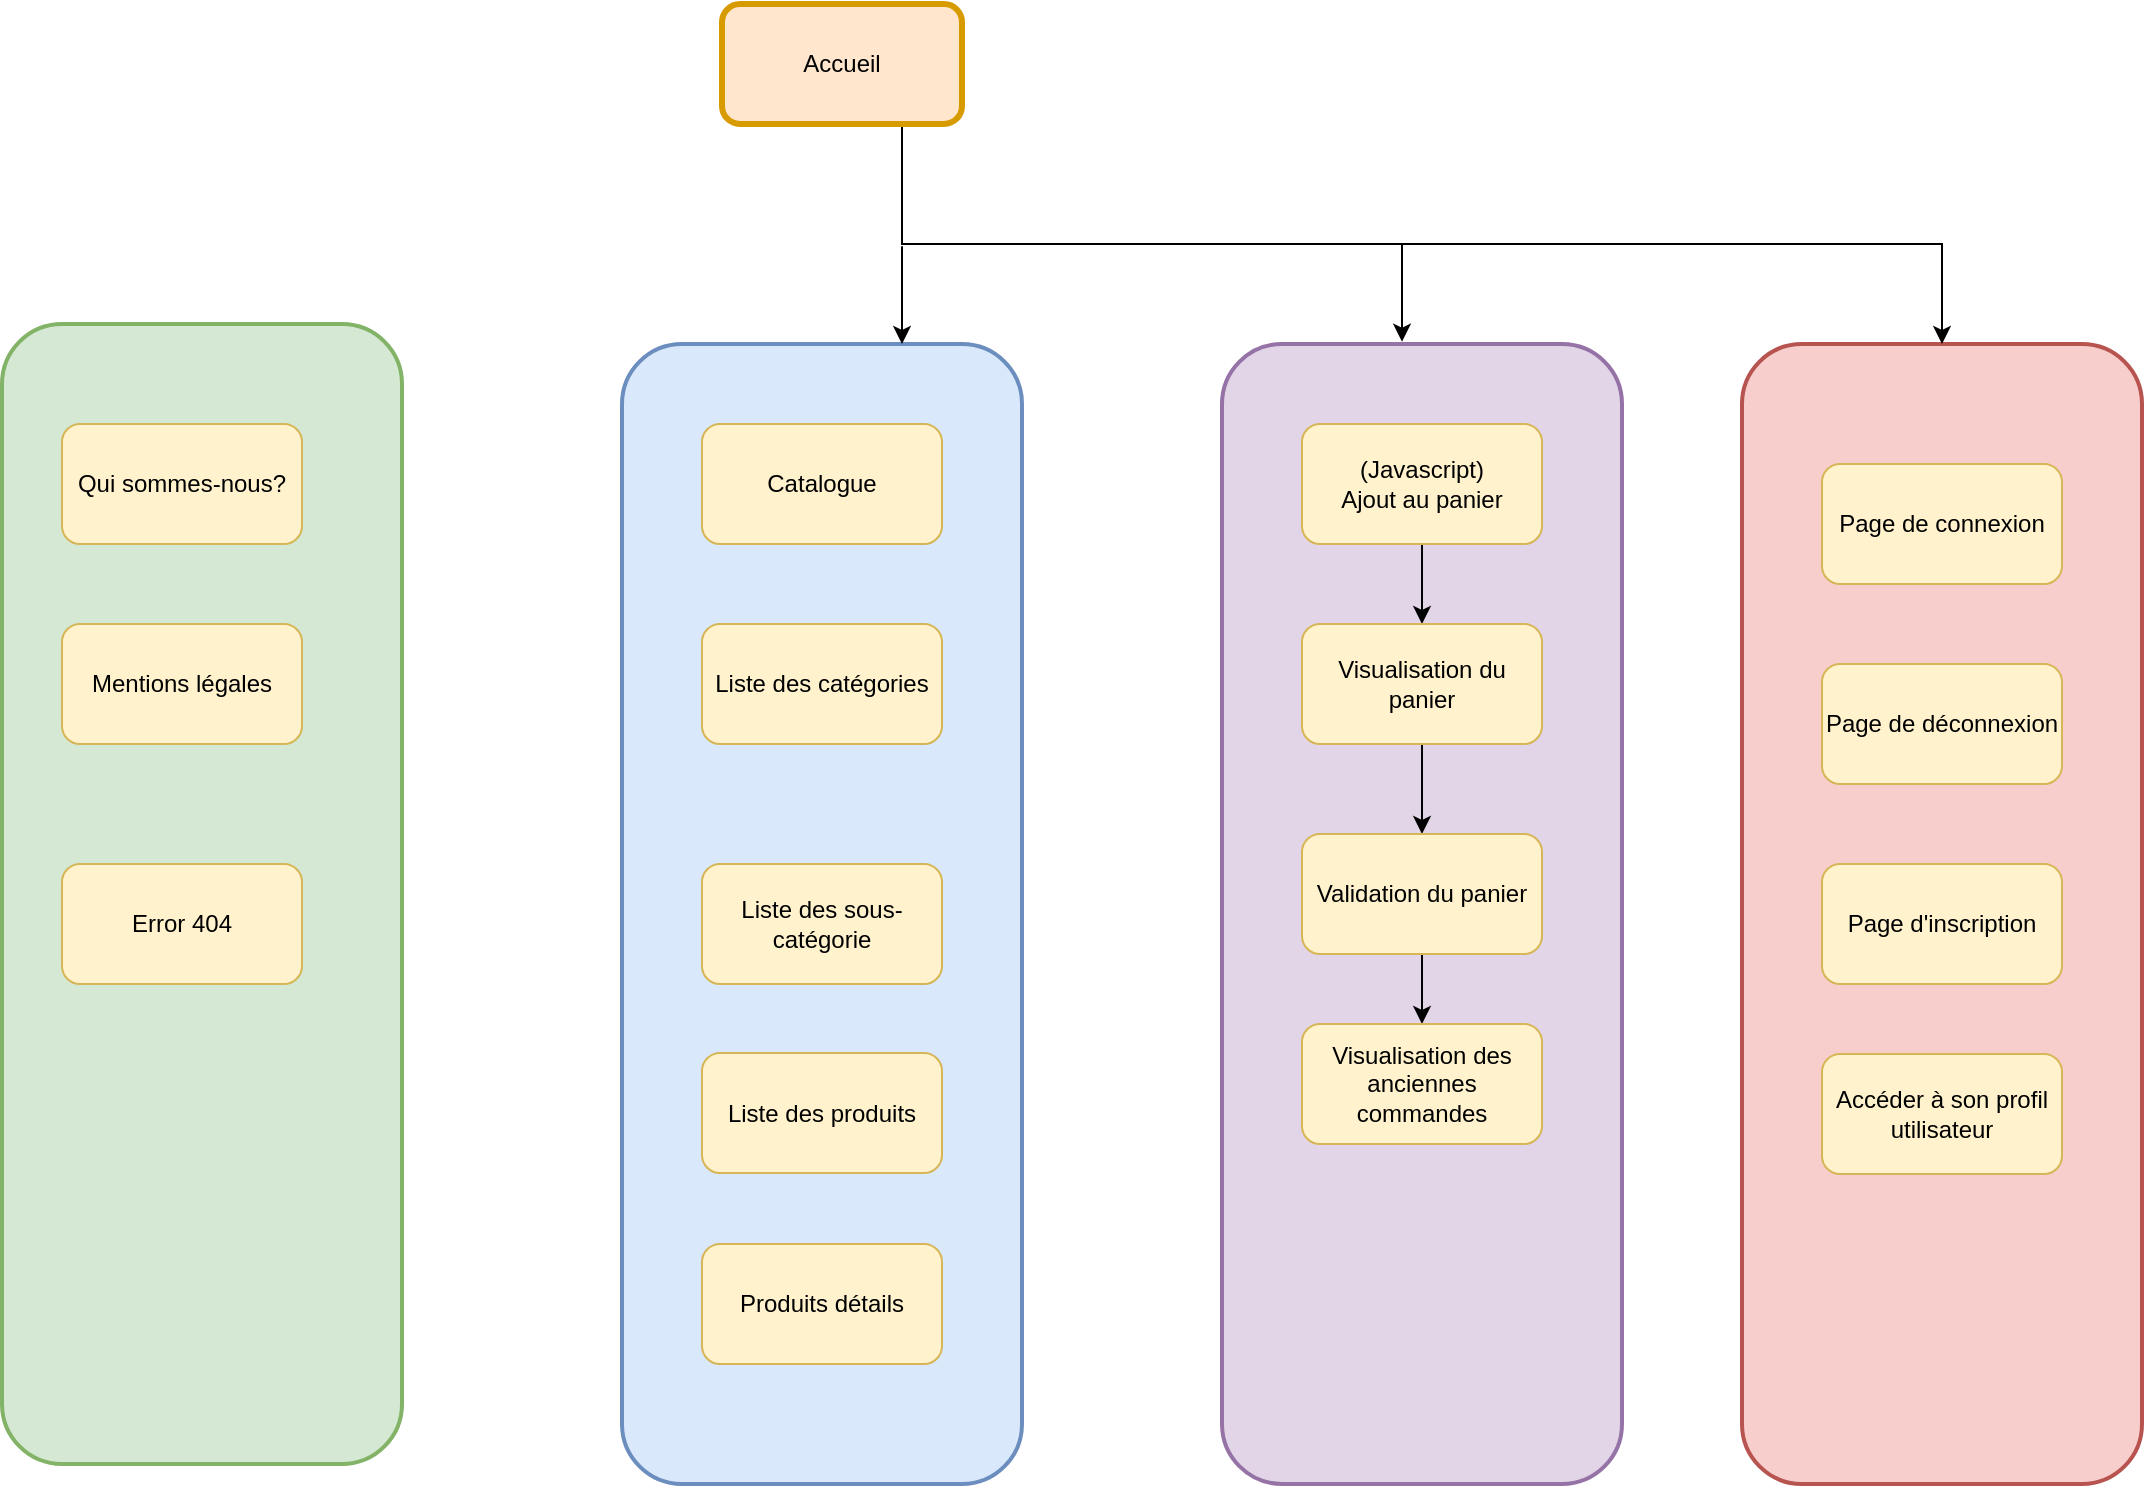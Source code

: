 <mxfile version="20.5.3" type="github">
  <diagram id="802F34suuhwK9x8GVyTY" name="Page-1">
    <mxGraphModel dx="1360" dy="793" grid="1" gridSize="10" guides="1" tooltips="1" connect="1" arrows="1" fold="1" page="1" pageScale="1" pageWidth="827" pageHeight="1169" math="0" shadow="0">
      <root>
        <mxCell id="0" />
        <mxCell id="1" parent="0" />
        <mxCell id="SqtO6XLvoOEIUbjAGwji-25" value="" style="rounded=1;whiteSpace=wrap;html=1;fillColor=#e1d5e7;strokeColor=#9673a6;strokeWidth=2;" parent="1" vertex="1">
          <mxGeometry x="640" y="200" width="200" height="570" as="geometry" />
        </mxCell>
        <mxCell id="SqtO6XLvoOEIUbjAGwji-22" value="" style="rounded=1;whiteSpace=wrap;html=1;fillColor=#f8cecc;strokeColor=#b85450;strokeWidth=2;" parent="1" vertex="1">
          <mxGeometry x="900" y="200" width="200" height="570" as="geometry" />
        </mxCell>
        <mxCell id="SqtO6XLvoOEIUbjAGwji-20" value="" style="rounded=1;whiteSpace=wrap;html=1;fillColor=#d5e8d4;strokeColor=#82b366;strokeWidth=2;" parent="1" vertex="1">
          <mxGeometry x="30" y="190" width="200" height="570" as="geometry" />
        </mxCell>
        <mxCell id="SqtO6XLvoOEIUbjAGwji-17" value="" style="rounded=1;whiteSpace=wrap;html=1;fillColor=#dae8fc;strokeColor=#6c8ebf;strokeWidth=2;" parent="1" vertex="1">
          <mxGeometry x="340" y="200" width="200" height="570" as="geometry" />
        </mxCell>
        <mxCell id="SqtO6XLvoOEIUbjAGwji-19" style="edgeStyle=orthogonalEdgeStyle;rounded=0;orthogonalLoop=1;jettySize=auto;html=1;exitX=0.75;exitY=1;exitDx=0;exitDy=0;" parent="1" source="SqtO6XLvoOEIUbjAGwji-1" edge="1">
          <mxGeometry relative="1" as="geometry">
            <mxPoint x="1000" y="200" as="targetPoint" />
            <Array as="points">
              <mxPoint x="480" y="150" />
              <mxPoint x="1000" y="150" />
            </Array>
          </mxGeometry>
        </mxCell>
        <mxCell id="SqtO6XLvoOEIUbjAGwji-1" value="Accueil" style="rounded=1;whiteSpace=wrap;html=1;strokeWidth=3;fillColor=#ffe6cc;strokeColor=#d79b00;" parent="1" vertex="1">
          <mxGeometry x="390" y="30" width="120" height="60" as="geometry" />
        </mxCell>
        <mxCell id="SqtO6XLvoOEIUbjAGwji-2" value="Catalogue" style="rounded=1;whiteSpace=wrap;html=1;fillColor=#fff2cc;strokeColor=#d6b656;" parent="1" vertex="1">
          <mxGeometry x="380" y="240" width="120" height="60" as="geometry" />
        </mxCell>
        <mxCell id="SqtO6XLvoOEIUbjAGwji-3" value="Liste des sous-catégorie" style="rounded=1;whiteSpace=wrap;html=1;fillColor=#fff2cc;strokeColor=#d6b656;" parent="1" vertex="1">
          <mxGeometry x="380" y="460" width="120" height="60" as="geometry" />
        </mxCell>
        <mxCell id="SqtO6XLvoOEIUbjAGwji-4" value="Liste des produits" style="rounded=1;whiteSpace=wrap;html=1;fillColor=#fff2cc;strokeColor=#d6b656;" parent="1" vertex="1">
          <mxGeometry x="380" y="554.5" width="120" height="60" as="geometry" />
        </mxCell>
        <mxCell id="SqtO6XLvoOEIUbjAGwji-5" value="Produits détails" style="rounded=1;whiteSpace=wrap;html=1;fillColor=#fff2cc;strokeColor=#d6b656;" parent="1" vertex="1">
          <mxGeometry x="380" y="650" width="120" height="60" as="geometry" />
        </mxCell>
        <mxCell id="-XGKOoaS5FrtfW8AOT2J-3" value="" style="edgeStyle=orthogonalEdgeStyle;rounded=0;orthogonalLoop=1;jettySize=auto;html=1;" parent="1" source="SqtO6XLvoOEIUbjAGwji-6" target="SqtO6XLvoOEIUbjAGwji-23" edge="1">
          <mxGeometry relative="1" as="geometry" />
        </mxCell>
        <mxCell id="SqtO6XLvoOEIUbjAGwji-6" value="&lt;div&gt;(Javascript)&lt;/div&gt;&lt;div&gt;Ajout au panier&lt;br&gt;&lt;/div&gt;" style="rounded=1;whiteSpace=wrap;html=1;fillColor=#fff2cc;strokeColor=#d6b656;" parent="1" vertex="1">
          <mxGeometry x="680" y="240" width="120" height="60" as="geometry" />
        </mxCell>
        <mxCell id="SqtO6XLvoOEIUbjAGwji-7" value="Page de connexion" style="rounded=1;whiteSpace=wrap;html=1;fillColor=#fff2cc;strokeColor=#d6b656;" parent="1" vertex="1">
          <mxGeometry x="940" y="260" width="120" height="60" as="geometry" />
        </mxCell>
        <mxCell id="SqtO6XLvoOEIUbjAGwji-8" value="Page de déconnexion" style="rounded=1;whiteSpace=wrap;html=1;fillColor=#fff2cc;strokeColor=#d6b656;" parent="1" vertex="1">
          <mxGeometry x="940" y="360" width="120" height="60" as="geometry" />
        </mxCell>
        <mxCell id="SqtO6XLvoOEIUbjAGwji-9" value="Error 404" style="rounded=1;whiteSpace=wrap;html=1;fillColor=#fff2cc;strokeColor=#d6b656;" parent="1" vertex="1">
          <mxGeometry x="60" y="460" width="120" height="60" as="geometry" />
        </mxCell>
        <mxCell id="SqtO6XLvoOEIUbjAGwji-10" value="Page d&#39;inscription" style="rounded=1;whiteSpace=wrap;html=1;fillColor=#fff2cc;strokeColor=#d6b656;" parent="1" vertex="1">
          <mxGeometry x="940" y="460" width="120" height="60" as="geometry" />
        </mxCell>
        <mxCell id="SqtO6XLvoOEIUbjAGwji-11" value="Qui sommes-nous?" style="rounded=1;whiteSpace=wrap;html=1;fillColor=#fff2cc;strokeColor=#d6b656;" parent="1" vertex="1">
          <mxGeometry x="60" y="240" width="120" height="60" as="geometry" />
        </mxCell>
        <mxCell id="SqtO6XLvoOEIUbjAGwji-12" value="Mentions légales" style="rounded=1;whiteSpace=wrap;html=1;fillColor=#fff2cc;strokeColor=#d6b656;" parent="1" vertex="1">
          <mxGeometry x="60" y="340" width="120" height="60" as="geometry" />
        </mxCell>
        <mxCell id="SqtO6XLvoOEIUbjAGwji-13" value="Liste des catégories" style="rounded=1;whiteSpace=wrap;html=1;fillColor=#fff2cc;strokeColor=#d6b656;" parent="1" vertex="1">
          <mxGeometry x="380" y="340" width="120" height="60" as="geometry" />
        </mxCell>
        <mxCell id="-XGKOoaS5FrtfW8AOT2J-4" value="" style="edgeStyle=orthogonalEdgeStyle;rounded=0;orthogonalLoop=1;jettySize=auto;html=1;" parent="1" source="SqtO6XLvoOEIUbjAGwji-23" target="SqtO6XLvoOEIUbjAGwji-24" edge="1">
          <mxGeometry relative="1" as="geometry" />
        </mxCell>
        <mxCell id="SqtO6XLvoOEIUbjAGwji-23" value="Visualisation du panier" style="rounded=1;whiteSpace=wrap;html=1;fillColor=#fff2cc;strokeColor=#d6b656;" parent="1" vertex="1">
          <mxGeometry x="680" y="340" width="120" height="60" as="geometry" />
        </mxCell>
        <mxCell id="-XGKOoaS5FrtfW8AOT2J-5" value="" style="edgeStyle=orthogonalEdgeStyle;rounded=0;orthogonalLoop=1;jettySize=auto;html=1;" parent="1" source="SqtO6XLvoOEIUbjAGwji-24" target="-XGKOoaS5FrtfW8AOT2J-1" edge="1">
          <mxGeometry relative="1" as="geometry" />
        </mxCell>
        <mxCell id="SqtO6XLvoOEIUbjAGwji-24" value="Validation du panier" style="rounded=1;whiteSpace=wrap;html=1;fillColor=#fff2cc;strokeColor=#d6b656;" parent="1" vertex="1">
          <mxGeometry x="680" y="445" width="120" height="60" as="geometry" />
        </mxCell>
        <mxCell id="SqtO6XLvoOEIUbjAGwji-28" value="" style="endArrow=classic;html=1;rounded=0;entryX=0.45;entryY=-0.002;entryDx=0;entryDy=0;entryPerimeter=0;" parent="1" target="SqtO6XLvoOEIUbjAGwji-25" edge="1">
          <mxGeometry width="50" height="50" relative="1" as="geometry">
            <mxPoint x="730" y="150" as="sourcePoint" />
            <mxPoint x="720" y="190" as="targetPoint" />
          </mxGeometry>
        </mxCell>
        <mxCell id="-XGKOoaS5FrtfW8AOT2J-1" value="Visualisation des anciennes commandes" style="rounded=1;whiteSpace=wrap;html=1;fillColor=#fff2cc;strokeColor=#d6b656;" parent="1" vertex="1">
          <mxGeometry x="680" y="540" width="120" height="60" as="geometry" />
        </mxCell>
        <mxCell id="-XGKOoaS5FrtfW8AOT2J-2" value="Accéder à son profil utilisateur" style="rounded=1;whiteSpace=wrap;html=1;fillColor=#fff2cc;strokeColor=#d6b656;" parent="1" vertex="1">
          <mxGeometry x="940" y="555" width="120" height="60" as="geometry" />
        </mxCell>
        <mxCell id="ebVRtm723n6l3BWmvSm5-3" value="" style="endArrow=classic;html=1;rounded=0;entryX=0.45;entryY=-0.002;entryDx=0;entryDy=0;entryPerimeter=0;" edge="1" parent="1">
          <mxGeometry width="50" height="50" relative="1" as="geometry">
            <mxPoint x="480" y="151.14" as="sourcePoint" />
            <mxPoint x="480" y="200" as="targetPoint" />
          </mxGeometry>
        </mxCell>
      </root>
    </mxGraphModel>
  </diagram>
</mxfile>
